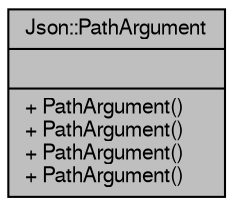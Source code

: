 digraph "Json::PathArgument"
{
  edge [fontname="FreeSans",fontsize="10",labelfontname="FreeSans",labelfontsize="10"];
  node [fontname="FreeSans",fontsize="10",shape=record];
  Node1 [label="{Json::PathArgument\n||+ PathArgument()\l+ PathArgument()\l+ PathArgument()\l+ PathArgument()\l}",height=0.2,width=0.4,color="black", fillcolor="grey75", style="filled" fontcolor="black"];
}
